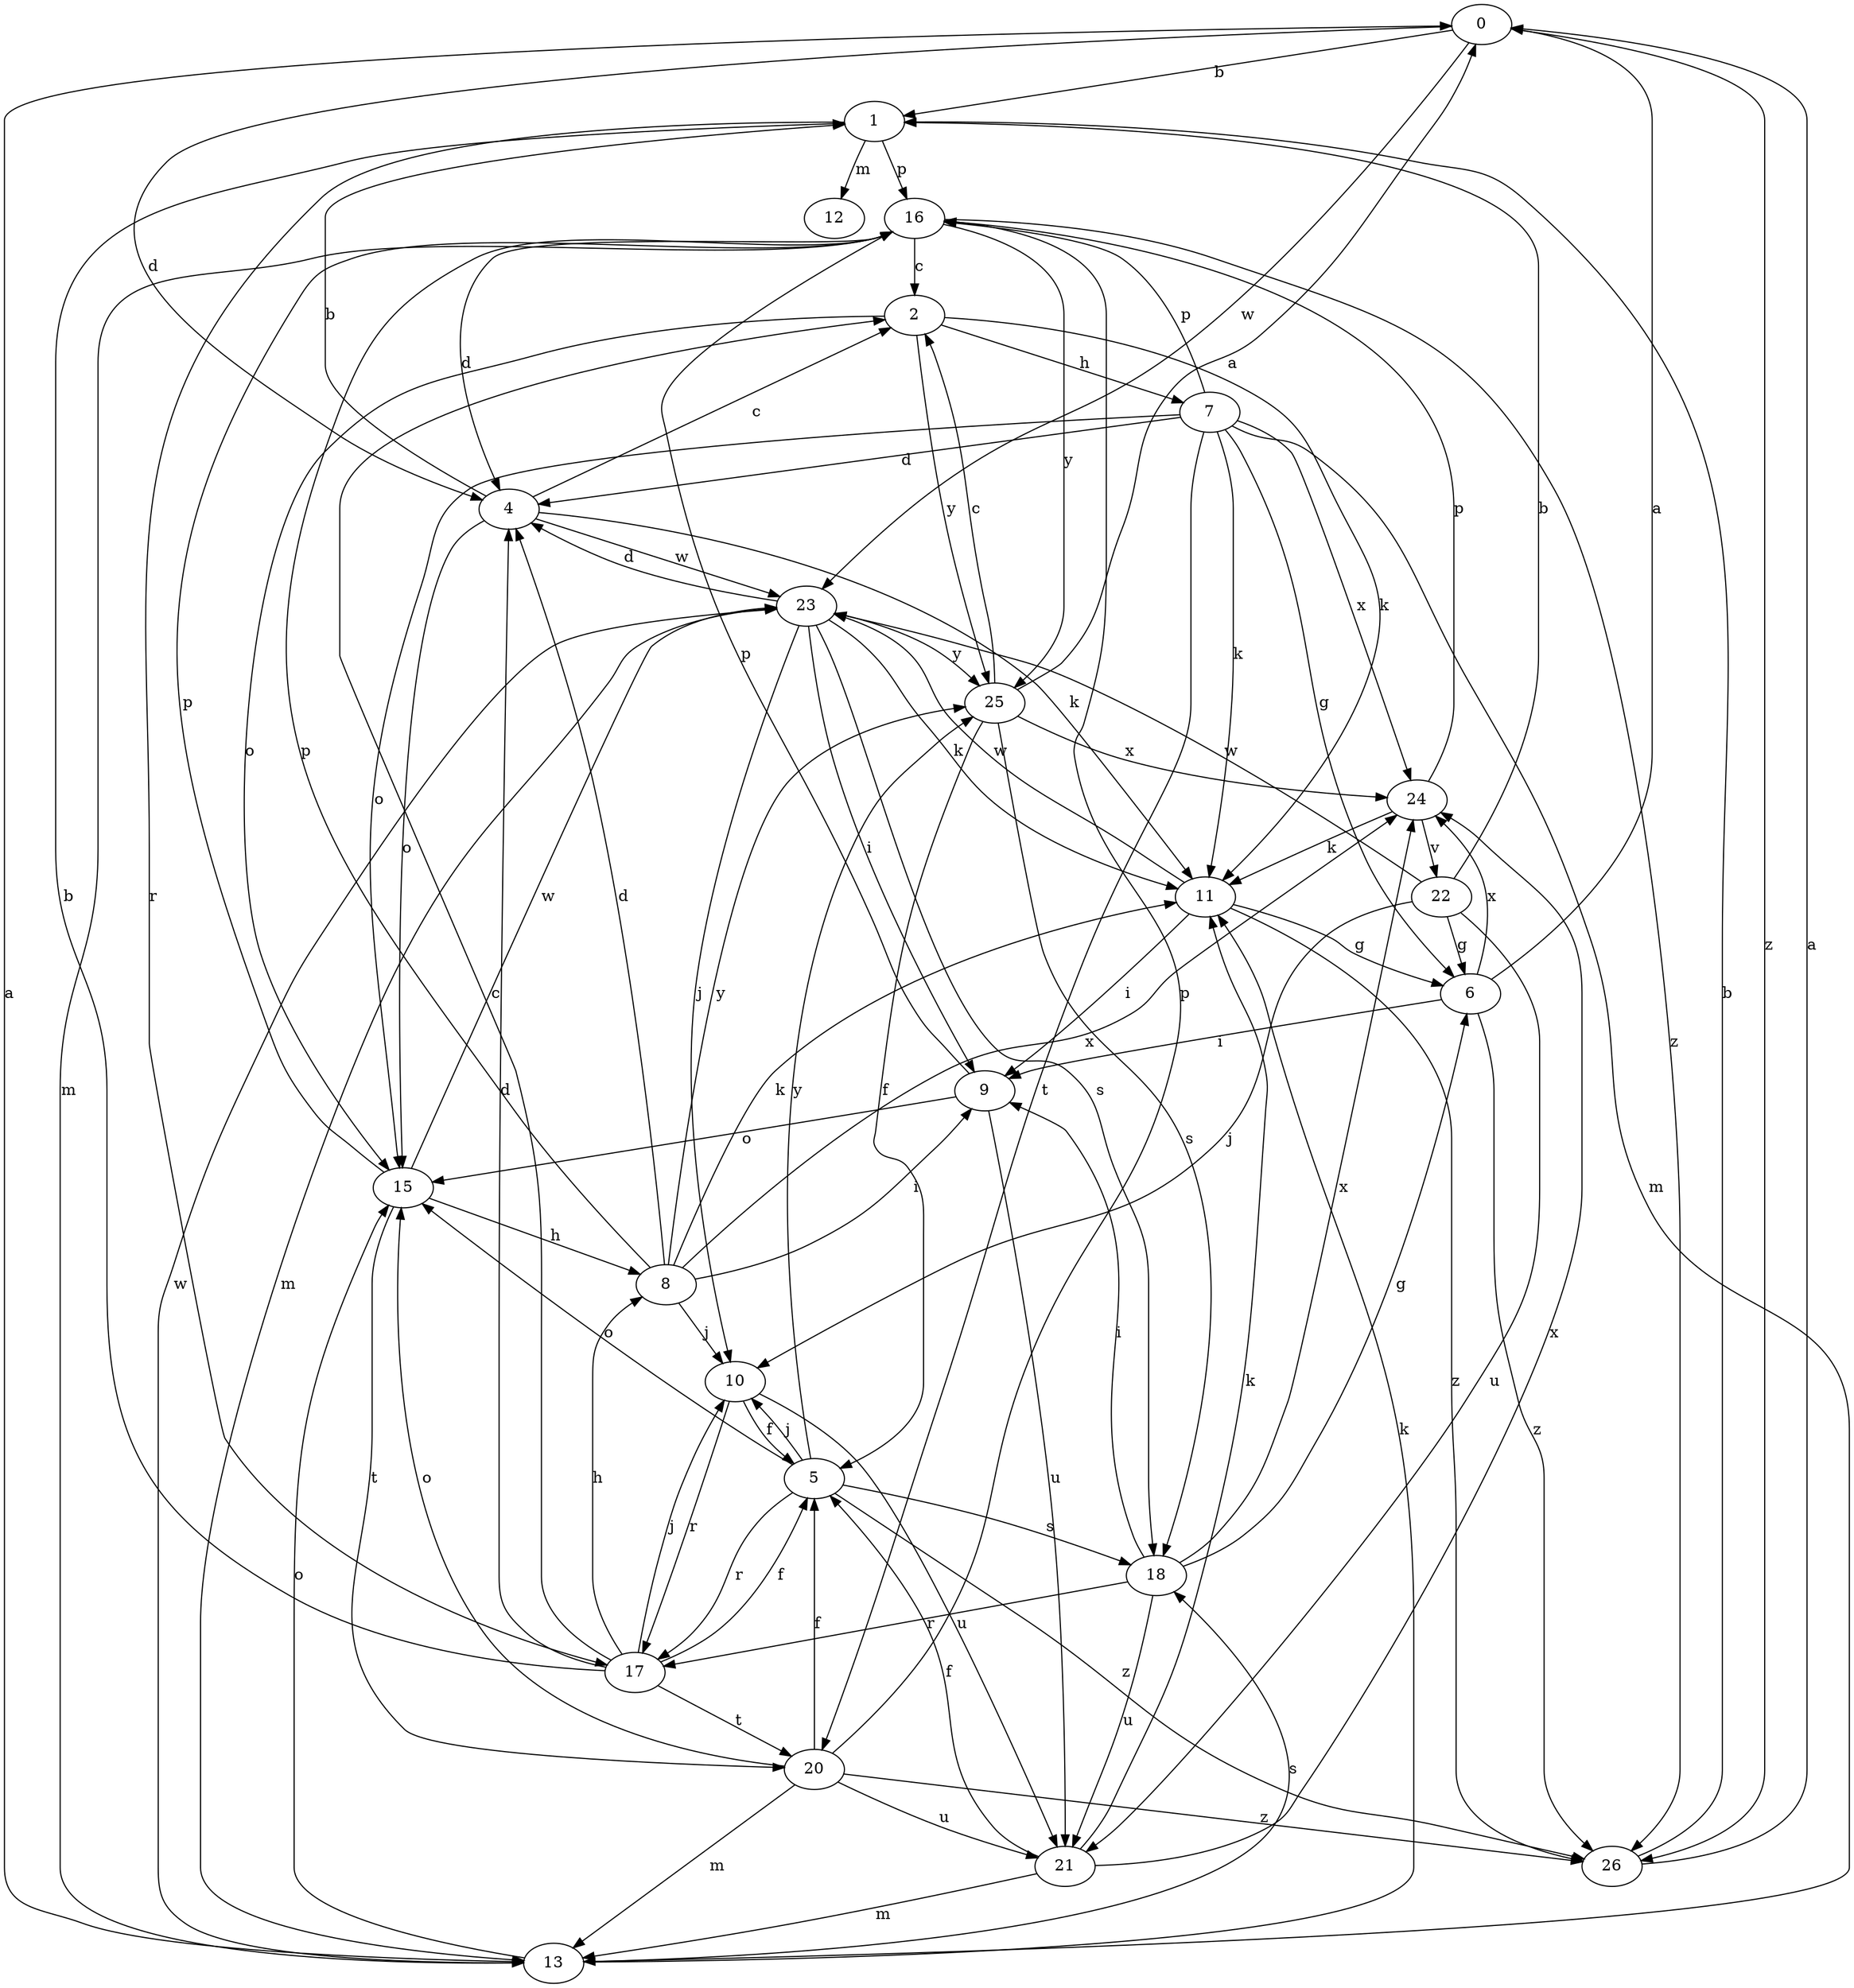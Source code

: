 strict digraph  {
0;
1;
2;
4;
5;
6;
7;
8;
9;
10;
11;
12;
13;
15;
16;
17;
18;
20;
21;
22;
23;
24;
25;
26;
0 -> 1  [label=b];
0 -> 4  [label=d];
0 -> 23  [label=w];
0 -> 26  [label=z];
1 -> 12  [label=m];
1 -> 16  [label=p];
1 -> 17  [label=r];
2 -> 7  [label=h];
2 -> 11  [label=k];
2 -> 15  [label=o];
2 -> 25  [label=y];
4 -> 1  [label=b];
4 -> 2  [label=c];
4 -> 11  [label=k];
4 -> 15  [label=o];
4 -> 23  [label=w];
5 -> 10  [label=j];
5 -> 15  [label=o];
5 -> 17  [label=r];
5 -> 18  [label=s];
5 -> 25  [label=y];
5 -> 26  [label=z];
6 -> 0  [label=a];
6 -> 9  [label=i];
6 -> 24  [label=x];
6 -> 26  [label=z];
7 -> 4  [label=d];
7 -> 6  [label=g];
7 -> 11  [label=k];
7 -> 13  [label=m];
7 -> 15  [label=o];
7 -> 16  [label=p];
7 -> 20  [label=t];
7 -> 24  [label=x];
8 -> 4  [label=d];
8 -> 9  [label=i];
8 -> 10  [label=j];
8 -> 11  [label=k];
8 -> 16  [label=p];
8 -> 24  [label=x];
8 -> 25  [label=y];
9 -> 15  [label=o];
9 -> 16  [label=p];
9 -> 21  [label=u];
10 -> 5  [label=f];
10 -> 17  [label=r];
10 -> 21  [label=u];
11 -> 6  [label=g];
11 -> 9  [label=i];
11 -> 23  [label=w];
11 -> 26  [label=z];
13 -> 0  [label=a];
13 -> 11  [label=k];
13 -> 15  [label=o];
13 -> 18  [label=s];
13 -> 23  [label=w];
15 -> 8  [label=h];
15 -> 16  [label=p];
15 -> 20  [label=t];
15 -> 23  [label=w];
16 -> 2  [label=c];
16 -> 4  [label=d];
16 -> 13  [label=m];
16 -> 25  [label=y];
16 -> 26  [label=z];
17 -> 1  [label=b];
17 -> 2  [label=c];
17 -> 4  [label=d];
17 -> 5  [label=f];
17 -> 8  [label=h];
17 -> 10  [label=j];
17 -> 20  [label=t];
18 -> 6  [label=g];
18 -> 9  [label=i];
18 -> 17  [label=r];
18 -> 21  [label=u];
18 -> 24  [label=x];
20 -> 5  [label=f];
20 -> 13  [label=m];
20 -> 15  [label=o];
20 -> 16  [label=p];
20 -> 21  [label=u];
20 -> 26  [label=z];
21 -> 5  [label=f];
21 -> 11  [label=k];
21 -> 13  [label=m];
21 -> 24  [label=x];
22 -> 1  [label=b];
22 -> 6  [label=g];
22 -> 10  [label=j];
22 -> 21  [label=u];
22 -> 23  [label=w];
23 -> 4  [label=d];
23 -> 9  [label=i];
23 -> 10  [label=j];
23 -> 11  [label=k];
23 -> 13  [label=m];
23 -> 18  [label=s];
23 -> 25  [label=y];
24 -> 11  [label=k];
24 -> 16  [label=p];
24 -> 22  [label=v];
25 -> 0  [label=a];
25 -> 2  [label=c];
25 -> 5  [label=f];
25 -> 18  [label=s];
25 -> 24  [label=x];
26 -> 0  [label=a];
26 -> 1  [label=b];
}
